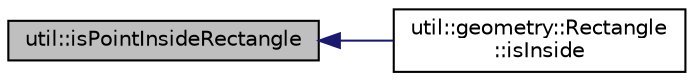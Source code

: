 digraph "util::isPointInsideRectangle"
{
  edge [fontname="Helvetica",fontsize="10",labelfontname="Helvetica",labelfontsize="10"];
  node [fontname="Helvetica",fontsize="10",shape=record];
  rankdir="LR";
  Node593 [label="util::isPointInsideRectangle",height=0.2,width=0.4,color="black", fillcolor="grey75", style="filled", fontcolor="black"];
  Node593 -> Node594 [dir="back",color="midnightblue",fontsize="10",style="solid",fontname="Helvetica"];
  Node594 [label="util::geometry::Rectangle\l::isInside",height=0.2,width=0.4,color="black", fillcolor="white", style="filled",URL="$classutil_1_1geometry_1_1Rectangle.html#a8ee9f28ae13d637b5aaacb1809bfb1aa",tooltip="Checks if point is inside this object. "];
}
